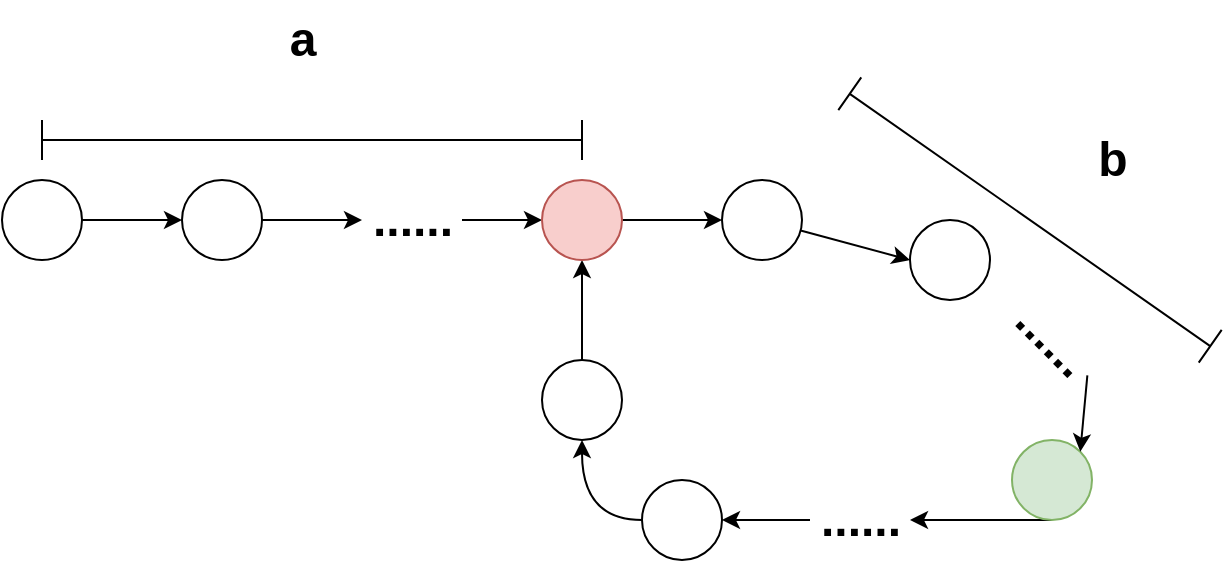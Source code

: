 <mxfile version="26.2.6">
  <diagram name="第 1 页" id="h2rDmTyC2HQaxo2VkugP">
    <mxGraphModel dx="1207" dy="666" grid="1" gridSize="10" guides="1" tooltips="1" connect="1" arrows="1" fold="1" page="1" pageScale="1" pageWidth="827" pageHeight="1169" math="0" shadow="0">
      <root>
        <mxCell id="0" />
        <mxCell id="1" parent="0" />
        <mxCell id="J9ypu3LVqKwrHfiSPmnF-11" style="edgeStyle=orthogonalEdgeStyle;rounded=0;orthogonalLoop=1;jettySize=auto;html=1;entryX=0;entryY=0.5;entryDx=0;entryDy=0;" edge="1" parent="1" source="J9ypu3LVqKwrHfiSPmnF-1" target="J9ypu3LVqKwrHfiSPmnF-2">
          <mxGeometry relative="1" as="geometry" />
        </mxCell>
        <mxCell id="J9ypu3LVqKwrHfiSPmnF-1" value="" style="ellipse;whiteSpace=wrap;html=1;aspect=fixed;" vertex="1" parent="1">
          <mxGeometry x="40" y="240" width="40" height="40" as="geometry" />
        </mxCell>
        <mxCell id="J9ypu3LVqKwrHfiSPmnF-12" style="edgeStyle=orthogonalEdgeStyle;rounded=0;orthogonalLoop=1;jettySize=auto;html=1;" edge="1" parent="1" source="J9ypu3LVqKwrHfiSPmnF-2">
          <mxGeometry relative="1" as="geometry">
            <mxPoint x="220" y="260" as="targetPoint" />
          </mxGeometry>
        </mxCell>
        <mxCell id="J9ypu3LVqKwrHfiSPmnF-2" value="" style="ellipse;whiteSpace=wrap;html=1;aspect=fixed;" vertex="1" parent="1">
          <mxGeometry x="130" y="240" width="40" height="40" as="geometry" />
        </mxCell>
        <mxCell id="J9ypu3LVqKwrHfiSPmnF-20" style="rounded=0;orthogonalLoop=1;jettySize=auto;html=1;entryX=0;entryY=0.5;entryDx=0;entryDy=0;" edge="1" parent="1" source="J9ypu3LVqKwrHfiSPmnF-3" target="J9ypu3LVqKwrHfiSPmnF-4">
          <mxGeometry relative="1" as="geometry" />
        </mxCell>
        <mxCell id="J9ypu3LVqKwrHfiSPmnF-3" value="" style="ellipse;whiteSpace=wrap;html=1;aspect=fixed;" vertex="1" parent="1">
          <mxGeometry x="400" y="240" width="40" height="40" as="geometry" />
        </mxCell>
        <mxCell id="J9ypu3LVqKwrHfiSPmnF-4" value="" style="ellipse;whiteSpace=wrap;html=1;aspect=fixed;" vertex="1" parent="1">
          <mxGeometry x="494" y="260" width="40" height="40" as="geometry" />
        </mxCell>
        <mxCell id="J9ypu3LVqKwrHfiSPmnF-30" style="edgeStyle=orthogonalEdgeStyle;curved=1;rounded=0;orthogonalLoop=1;jettySize=auto;html=1;entryX=1;entryY=0.5;entryDx=0;entryDy=0;" edge="1" parent="1" source="J9ypu3LVqKwrHfiSPmnF-5" target="J9ypu3LVqKwrHfiSPmnF-27">
          <mxGeometry relative="1" as="geometry">
            <Array as="points">
              <mxPoint x="540" y="410" />
              <mxPoint x="540" y="410" />
            </Array>
          </mxGeometry>
        </mxCell>
        <mxCell id="J9ypu3LVqKwrHfiSPmnF-5" value="" style="ellipse;whiteSpace=wrap;html=1;aspect=fixed;fillColor=#d5e8d4;strokeColor=#82b366;" vertex="1" parent="1">
          <mxGeometry x="545" y="370" width="40" height="40" as="geometry" />
        </mxCell>
        <mxCell id="J9ypu3LVqKwrHfiSPmnF-23" style="edgeStyle=orthogonalEdgeStyle;curved=1;rounded=0;orthogonalLoop=1;jettySize=auto;html=1;" edge="1" parent="1" source="J9ypu3LVqKwrHfiSPmnF-6" target="J9ypu3LVqKwrHfiSPmnF-7">
          <mxGeometry relative="1" as="geometry" />
        </mxCell>
        <mxCell id="J9ypu3LVqKwrHfiSPmnF-6" value="" style="ellipse;whiteSpace=wrap;html=1;aspect=fixed;" vertex="1" parent="1">
          <mxGeometry x="360" y="390" width="40" height="40" as="geometry" />
        </mxCell>
        <mxCell id="J9ypu3LVqKwrHfiSPmnF-26" style="edgeStyle=orthogonalEdgeStyle;curved=1;rounded=0;orthogonalLoop=1;jettySize=auto;html=1;entryX=0.5;entryY=1;entryDx=0;entryDy=0;" edge="1" parent="1" source="J9ypu3LVqKwrHfiSPmnF-7" target="J9ypu3LVqKwrHfiSPmnF-14">
          <mxGeometry relative="1" as="geometry" />
        </mxCell>
        <mxCell id="J9ypu3LVqKwrHfiSPmnF-7" value="" style="ellipse;whiteSpace=wrap;html=1;aspect=fixed;" vertex="1" parent="1">
          <mxGeometry x="310" y="330" width="40" height="40" as="geometry" />
        </mxCell>
        <mxCell id="J9ypu3LVqKwrHfiSPmnF-15" style="edgeStyle=orthogonalEdgeStyle;rounded=0;orthogonalLoop=1;jettySize=auto;html=1;" edge="1" parent="1" source="J9ypu3LVqKwrHfiSPmnF-13" target="J9ypu3LVqKwrHfiSPmnF-14">
          <mxGeometry relative="1" as="geometry" />
        </mxCell>
        <mxCell id="J9ypu3LVqKwrHfiSPmnF-13" value="......" style="text;strokeColor=none;fillColor=none;html=1;fontSize=24;fontStyle=1;verticalAlign=middle;align=center;" vertex="1" parent="1">
          <mxGeometry x="220" y="240" width="50" height="40" as="geometry" />
        </mxCell>
        <mxCell id="J9ypu3LVqKwrHfiSPmnF-16" style="edgeStyle=orthogonalEdgeStyle;rounded=0;orthogonalLoop=1;jettySize=auto;html=1;" edge="1" parent="1" source="J9ypu3LVqKwrHfiSPmnF-14" target="J9ypu3LVqKwrHfiSPmnF-3">
          <mxGeometry relative="1" as="geometry" />
        </mxCell>
        <mxCell id="J9ypu3LVqKwrHfiSPmnF-14" value="" style="ellipse;whiteSpace=wrap;html=1;aspect=fixed;fillColor=#f8cecc;strokeColor=#b85450;" vertex="1" parent="1">
          <mxGeometry x="310" y="240" width="40" height="40" as="geometry" />
        </mxCell>
        <mxCell id="J9ypu3LVqKwrHfiSPmnF-31" style="edgeStyle=orthogonalEdgeStyle;curved=1;rounded=0;orthogonalLoop=1;jettySize=auto;html=1;" edge="1" parent="1" source="J9ypu3LVqKwrHfiSPmnF-27" target="J9ypu3LVqKwrHfiSPmnF-6">
          <mxGeometry relative="1" as="geometry" />
        </mxCell>
        <mxCell id="J9ypu3LVqKwrHfiSPmnF-27" value="......" style="text;strokeColor=none;fillColor=none;html=1;fontSize=24;fontStyle=1;verticalAlign=middle;align=center;" vertex="1" parent="1">
          <mxGeometry x="444" y="390" width="50" height="40" as="geometry" />
        </mxCell>
        <mxCell id="J9ypu3LVqKwrHfiSPmnF-29" value="......" style="text;strokeColor=none;fillColor=none;html=1;fontSize=24;fontStyle=1;verticalAlign=middle;align=center;rotation=45;" vertex="1" parent="1">
          <mxGeometry x="540" y="300" width="50" height="40" as="geometry" />
        </mxCell>
        <mxCell id="J9ypu3LVqKwrHfiSPmnF-33" value="" style="endArrow=classic;html=1;rounded=0;curved=1;exitX=1;exitY=0.5;exitDx=0;exitDy=0;entryX=1;entryY=0;entryDx=0;entryDy=0;" edge="1" parent="1" source="J9ypu3LVqKwrHfiSPmnF-29" target="J9ypu3LVqKwrHfiSPmnF-5">
          <mxGeometry width="50" height="50" relative="1" as="geometry">
            <mxPoint x="390" y="370" as="sourcePoint" />
            <mxPoint x="440" y="320" as="targetPoint" />
          </mxGeometry>
        </mxCell>
        <mxCell id="J9ypu3LVqKwrHfiSPmnF-34" value="a" style="text;strokeColor=none;fillColor=none;html=1;fontSize=24;fontStyle=1;verticalAlign=middle;align=center;" vertex="1" parent="1">
          <mxGeometry x="140" y="150" width="100" height="40" as="geometry" />
        </mxCell>
        <mxCell id="J9ypu3LVqKwrHfiSPmnF-37" value="" style="shape=crossbar;whiteSpace=wrap;html=1;rounded=1;" vertex="1" parent="1">
          <mxGeometry x="60" y="210" width="270" height="20" as="geometry" />
        </mxCell>
        <mxCell id="J9ypu3LVqKwrHfiSPmnF-39" value="" style="shape=crossbar;whiteSpace=wrap;html=1;rounded=1;rotation=35;" vertex="1" parent="1">
          <mxGeometry x="444" y="250" width="220" height="20" as="geometry" />
        </mxCell>
        <mxCell id="J9ypu3LVqKwrHfiSPmnF-42" value="b" style="text;strokeColor=none;fillColor=none;html=1;fontSize=24;fontStyle=1;verticalAlign=middle;align=center;" vertex="1" parent="1">
          <mxGeometry x="545" y="210" width="100" height="40" as="geometry" />
        </mxCell>
      </root>
    </mxGraphModel>
  </diagram>
</mxfile>
